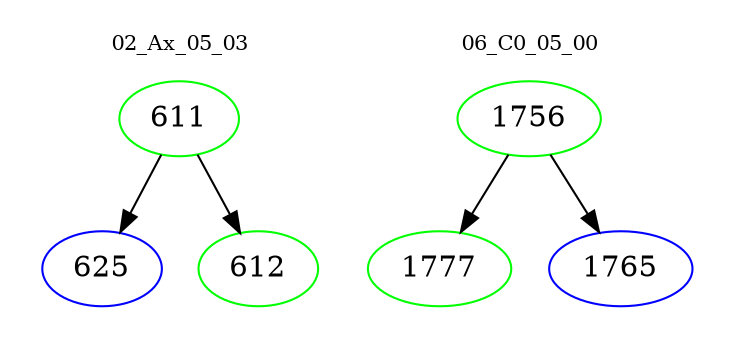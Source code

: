 digraph{
subgraph cluster_0 {
color = white
label = "02_Ax_05_03";
fontsize=10;
T0_611 [label="611", color="green"]
T0_611 -> T0_625 [color="black"]
T0_625 [label="625", color="blue"]
T0_611 -> T0_612 [color="black"]
T0_612 [label="612", color="green"]
}
subgraph cluster_1 {
color = white
label = "06_C0_05_00";
fontsize=10;
T1_1756 [label="1756", color="green"]
T1_1756 -> T1_1777 [color="black"]
T1_1777 [label="1777", color="green"]
T1_1756 -> T1_1765 [color="black"]
T1_1765 [label="1765", color="blue"]
}
}
